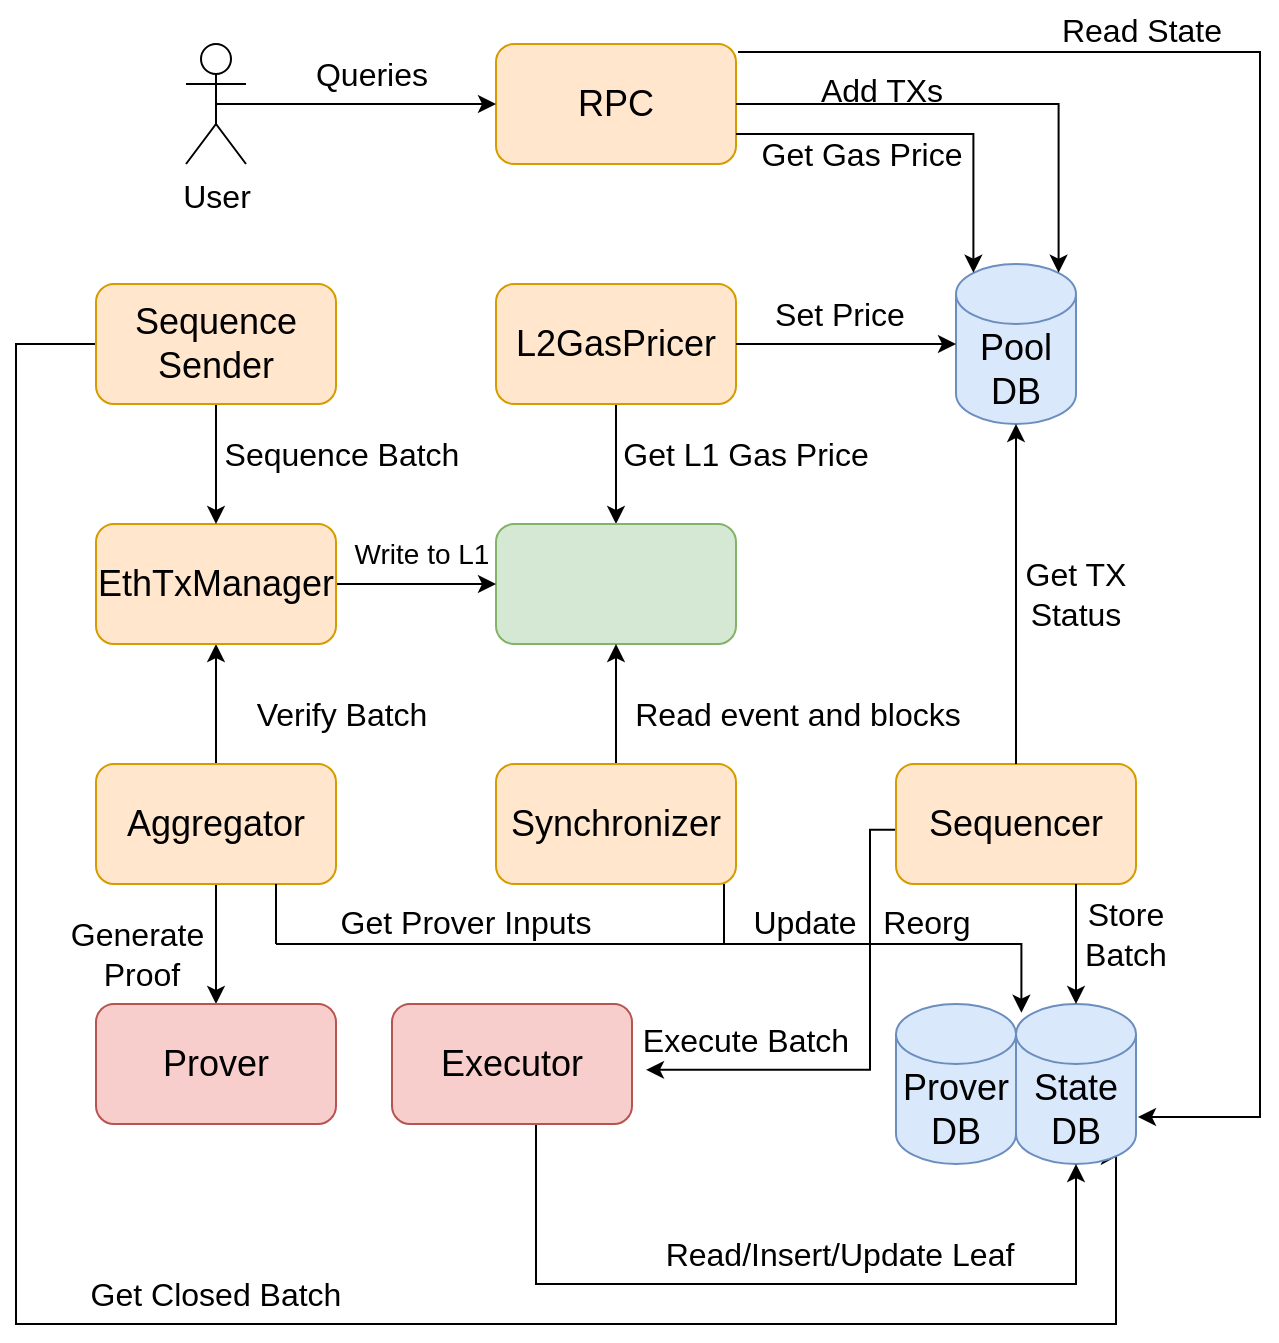 <mxfile version="22.0.8" type="github">
  <diagram name="Seite-1" id="ctPRN7lzQkImWbuTeIN_">
    <mxGraphModel dx="1272" dy="869" grid="1" gridSize="10" guides="1" tooltips="1" connect="1" arrows="1" fold="1" page="1" pageScale="1" pageWidth="827" pageHeight="1169" math="0" shadow="0">
      <root>
        <mxCell id="0" />
        <mxCell id="1" parent="0" />
        <mxCell id="so5qSwu_u652vApf3bPR-27" style="edgeStyle=orthogonalEdgeStyle;rounded=0;orthogonalLoop=1;jettySize=auto;html=1;exitX=1;exitY=0;exitDx=0;exitDy=0;entryX=1;entryY=0;entryDx=0;entryDy=52.5;entryPerimeter=0;" parent="1" edge="1">
          <mxGeometry relative="1" as="geometry">
            <mxPoint x="601" y="636.5" as="targetPoint" />
            <mxPoint x="401" y="104" as="sourcePoint" />
            <Array as="points">
              <mxPoint x="662" y="104" />
              <mxPoint x="662" y="636" />
            </Array>
          </mxGeometry>
        </mxCell>
        <mxCell id="so5qSwu_u652vApf3bPR-1" value="&lt;font style=&quot;font-size: 18px;&quot;&gt;RPC&lt;/font&gt;" style="rounded=1;whiteSpace=wrap;html=1;fontSize=18;fillColor=#ffe6cc;strokeColor=#d79b00;" parent="1" vertex="1">
          <mxGeometry x="280" y="100" width="120" height="60" as="geometry" />
        </mxCell>
        <mxCell id="so5qSwu_u652vApf3bPR-30" style="edgeStyle=orthogonalEdgeStyle;rounded=0;orthogonalLoop=1;jettySize=auto;html=1;exitX=0.5;exitY=1;exitDx=0;exitDy=0;entryX=0.5;entryY=0;entryDx=0;entryDy=0;" parent="1" source="so5qSwu_u652vApf3bPR-2" target="so5qSwu_u652vApf3bPR-3" edge="1">
          <mxGeometry relative="1" as="geometry" />
        </mxCell>
        <mxCell id="so5qSwu_u652vApf3bPR-2" value="&lt;font style=&quot;font-size: 18px;&quot;&gt;L2GasPricer&lt;/font&gt;" style="rounded=1;whiteSpace=wrap;html=1;fontSize=18;fillColor=#ffe6cc;strokeColor=#d79b00;" parent="1" vertex="1">
          <mxGeometry x="280" y="220" width="120" height="60" as="geometry" />
        </mxCell>
        <mxCell id="so5qSwu_u652vApf3bPR-4" value="" style="rounded=1;whiteSpace=wrap;html=1;fontSize=18;fillColor=#d5e8d4;strokeColor=#82b366;" parent="1" vertex="1">
          <mxGeometry x="280" y="340" width="120" height="60" as="geometry" />
        </mxCell>
        <mxCell id="so5qSwu_u652vApf3bPR-3" value="" style="shape=image;verticalLabelPosition=bottom;labelBackgroundColor=default;verticalAlign=top;aspect=fixed;imageAspect=0;image=https://master-7rqtwti-vx5gsfvi2i4ce.us-2.platformsh.site/sites/default/files/2020-06/ethereum-logo1_1.png;fontSize=18;" parent="1" vertex="1">
          <mxGeometry x="314" y="340" width="52" height="58.75" as="geometry" />
        </mxCell>
        <mxCell id="so5qSwu_u652vApf3bPR-39" style="edgeStyle=orthogonalEdgeStyle;rounded=0;orthogonalLoop=1;jettySize=auto;html=1;exitX=0.5;exitY=0;exitDx=0;exitDy=0;entryX=0.5;entryY=1;entryDx=0;entryDy=0;" parent="1" source="so5qSwu_u652vApf3bPR-5" target="so5qSwu_u652vApf3bPR-4" edge="1">
          <mxGeometry relative="1" as="geometry" />
        </mxCell>
        <mxCell id="so5qSwu_u652vApf3bPR-5" value="Synchronizer" style="rounded=1;whiteSpace=wrap;html=1;fontSize=18;fillColor=#ffe6cc;strokeColor=#d79b00;" parent="1" vertex="1">
          <mxGeometry x="280" y="460" width="120" height="60" as="geometry" />
        </mxCell>
        <mxCell id="cMbMzx0IKG3PhX0g5Jme-6" style="edgeStyle=orthogonalEdgeStyle;rounded=0;orthogonalLoop=1;jettySize=auto;html=1;exitX=0;exitY=0.5;exitDx=0;exitDy=0;entryX=1;entryY=0.5;entryDx=0;entryDy=0;" edge="1" parent="1">
          <mxGeometry relative="1" as="geometry">
            <mxPoint x="487" y="492.93" as="sourcePoint" />
            <mxPoint x="355" y="612.93" as="targetPoint" />
            <Array as="points">
              <mxPoint x="467" y="492.93" />
              <mxPoint x="467" y="612.93" />
            </Array>
          </mxGeometry>
        </mxCell>
        <mxCell id="so5qSwu_u652vApf3bPR-6" value="Sequencer" style="rounded=1;whiteSpace=wrap;html=1;fontSize=18;fillColor=#ffe6cc;strokeColor=#d79b00;" parent="1" vertex="1">
          <mxGeometry x="480" y="460" width="120" height="60" as="geometry" />
        </mxCell>
        <mxCell id="so5qSwu_u652vApf3bPR-33" style="edgeStyle=orthogonalEdgeStyle;rounded=0;orthogonalLoop=1;jettySize=auto;html=1;exitX=0.5;exitY=0;exitDx=0;exitDy=0;entryX=0.5;entryY=1;entryDx=0;entryDy=0;" parent="1" source="so5qSwu_u652vApf3bPR-7" target="so5qSwu_u652vApf3bPR-8" edge="1">
          <mxGeometry relative="1" as="geometry" />
        </mxCell>
        <mxCell id="so5qSwu_u652vApf3bPR-34" style="edgeStyle=orthogonalEdgeStyle;rounded=0;orthogonalLoop=1;jettySize=auto;html=1;exitX=0.5;exitY=1;exitDx=0;exitDy=0;entryX=0.5;entryY=0;entryDx=0;entryDy=0;" parent="1" source="so5qSwu_u652vApf3bPR-7" target="so5qSwu_u652vApf3bPR-14" edge="1">
          <mxGeometry relative="1" as="geometry" />
        </mxCell>
        <mxCell id="so5qSwu_u652vApf3bPR-7" value="Aggregator" style="rounded=1;whiteSpace=wrap;html=1;fontSize=18;fillColor=#ffe6cc;strokeColor=#d79b00;" parent="1" vertex="1">
          <mxGeometry x="80" y="460" width="120" height="60" as="geometry" />
        </mxCell>
        <mxCell id="so5qSwu_u652vApf3bPR-31" style="edgeStyle=orthogonalEdgeStyle;rounded=0;orthogonalLoop=1;jettySize=auto;html=1;exitX=1;exitY=0.5;exitDx=0;exitDy=0;entryX=0;entryY=0.5;entryDx=0;entryDy=0;" parent="1" source="so5qSwu_u652vApf3bPR-8" target="so5qSwu_u652vApf3bPR-4" edge="1">
          <mxGeometry relative="1" as="geometry" />
        </mxCell>
        <mxCell id="so5qSwu_u652vApf3bPR-8" value="EthTxManager" style="rounded=1;whiteSpace=wrap;html=1;fontSize=18;fillColor=#ffe6cc;strokeColor=#d79b00;" parent="1" vertex="1">
          <mxGeometry x="80" y="340" width="120" height="60" as="geometry" />
        </mxCell>
        <mxCell id="so5qSwu_u652vApf3bPR-32" style="edgeStyle=orthogonalEdgeStyle;rounded=0;orthogonalLoop=1;jettySize=auto;html=1;exitX=0.5;exitY=1;exitDx=0;exitDy=0;entryX=0.5;entryY=0;entryDx=0;entryDy=0;" parent="1" source="so5qSwu_u652vApf3bPR-9" target="so5qSwu_u652vApf3bPR-8" edge="1">
          <mxGeometry relative="1" as="geometry" />
        </mxCell>
        <mxCell id="so5qSwu_u652vApf3bPR-41" style="edgeStyle=orthogonalEdgeStyle;rounded=0;orthogonalLoop=1;jettySize=auto;html=1;exitX=0;exitY=0.5;exitDx=0;exitDy=0;entryX=0.855;entryY=1;entryDx=0;entryDy=-4.35;entryPerimeter=0;" parent="1" source="so5qSwu_u652vApf3bPR-9" target="so5qSwu_u652vApf3bPR-10" edge="1">
          <mxGeometry relative="1" as="geometry">
            <mxPoint x="180" y="1182.667" as="targetPoint" />
            <Array as="points">
              <mxPoint x="40" y="250" />
              <mxPoint x="40" y="740" />
              <mxPoint x="590" y="740" />
              <mxPoint x="590" y="656" />
            </Array>
          </mxGeometry>
        </mxCell>
        <mxCell id="so5qSwu_u652vApf3bPR-9" value="Sequence&lt;br&gt;Sender" style="rounded=1;whiteSpace=wrap;html=1;fontSize=18;fillColor=#ffe6cc;strokeColor=#d79b00;" parent="1" vertex="1">
          <mxGeometry x="80" y="220" width="120" height="60" as="geometry" />
        </mxCell>
        <mxCell id="so5qSwu_u652vApf3bPR-10" value="State&lt;br style=&quot;font-size: 18px;&quot;&gt;DB" style="shape=cylinder3;whiteSpace=wrap;html=1;boundedLbl=1;backgroundOutline=1;size=15;fontSize=18;fillColor=#dae8fc;strokeColor=#6c8ebf;" parent="1" vertex="1">
          <mxGeometry x="540" y="580" width="60" height="80" as="geometry" />
        </mxCell>
        <mxCell id="so5qSwu_u652vApf3bPR-11" value="Prover&lt;br style=&quot;font-size: 18px;&quot;&gt;DB" style="shape=cylinder3;whiteSpace=wrap;html=1;boundedLbl=1;backgroundOutline=1;size=15;fontSize=18;fillColor=#dae8fc;strokeColor=#6c8ebf;" parent="1" vertex="1">
          <mxGeometry x="480" y="580" width="60" height="80" as="geometry" />
        </mxCell>
        <mxCell id="so5qSwu_u652vApf3bPR-14" value="Prover" style="rounded=1;whiteSpace=wrap;html=1;fontSize=18;fillColor=#f8cecc;strokeColor=#b85450;" parent="1" vertex="1">
          <mxGeometry x="80" y="580" width="120" height="60" as="geometry" />
        </mxCell>
        <mxCell id="so5qSwu_u652vApf3bPR-35" style="edgeStyle=orthogonalEdgeStyle;rounded=0;orthogonalLoop=1;jettySize=auto;html=1;exitX=0.5;exitY=1;exitDx=0;exitDy=0;entryX=0.5;entryY=1;entryDx=0;entryDy=0;entryPerimeter=0;" parent="1" source="so5qSwu_u652vApf3bPR-15" target="so5qSwu_u652vApf3bPR-10" edge="1">
          <mxGeometry relative="1" as="geometry">
            <mxPoint x="570" y="740" as="targetPoint" />
            <Array as="points">
              <mxPoint x="300" y="640" />
              <mxPoint x="300" y="720" />
              <mxPoint x="570" y="720" />
            </Array>
          </mxGeometry>
        </mxCell>
        <mxCell id="so5qSwu_u652vApf3bPR-15" value="Executor" style="rounded=1;whiteSpace=wrap;html=1;fontSize=18;fillColor=#f8cecc;strokeColor=#b85450;" parent="1" vertex="1">
          <mxGeometry x="228" y="580" width="120" height="60" as="geometry" />
        </mxCell>
        <mxCell id="so5qSwu_u652vApf3bPR-17" style="edgeStyle=orthogonalEdgeStyle;rounded=0;orthogonalLoop=1;jettySize=auto;html=1;exitX=0.75;exitY=1;exitDx=0;exitDy=0;entryX=0.5;entryY=0;entryDx=0;entryDy=0;entryPerimeter=0;" parent="1" source="so5qSwu_u652vApf3bPR-6" target="so5qSwu_u652vApf3bPR-10" edge="1">
          <mxGeometry relative="1" as="geometry" />
        </mxCell>
        <mxCell id="so5qSwu_u652vApf3bPR-18" value="Pool&lt;br style=&quot;font-size: 18px;&quot;&gt;DB" style="shape=cylinder3;whiteSpace=wrap;html=1;boundedLbl=1;backgroundOutline=1;size=15;fontSize=18;fillColor=#dae8fc;strokeColor=#6c8ebf;" parent="1" vertex="1">
          <mxGeometry x="510" y="210" width="60" height="80" as="geometry" />
        </mxCell>
        <mxCell id="so5qSwu_u652vApf3bPR-21" style="edgeStyle=orthogonalEdgeStyle;rounded=0;orthogonalLoop=1;jettySize=auto;html=1;exitX=0.5;exitY=0.5;exitDx=0;exitDy=0;exitPerimeter=0;entryX=0;entryY=0.5;entryDx=0;entryDy=0;" parent="1" source="so5qSwu_u652vApf3bPR-19" target="so5qSwu_u652vApf3bPR-1" edge="1">
          <mxGeometry relative="1" as="geometry" />
        </mxCell>
        <mxCell id="so5qSwu_u652vApf3bPR-19" value="&lt;font style=&quot;font-size: 16px;&quot;&gt;User&lt;/font&gt;" style="shape=umlActor;verticalLabelPosition=bottom;verticalAlign=top;html=1;outlineConnect=0;" parent="1" vertex="1">
          <mxGeometry x="125" y="100" width="30" height="60" as="geometry" />
        </mxCell>
        <mxCell id="so5qSwu_u652vApf3bPR-23" style="edgeStyle=orthogonalEdgeStyle;rounded=0;orthogonalLoop=1;jettySize=auto;html=1;exitX=1;exitY=0.75;exitDx=0;exitDy=0;entryX=0.145;entryY=0;entryDx=0;entryDy=4.35;entryPerimeter=0;" parent="1" source="so5qSwu_u652vApf3bPR-1" target="so5qSwu_u652vApf3bPR-18" edge="1">
          <mxGeometry relative="1" as="geometry" />
        </mxCell>
        <mxCell id="so5qSwu_u652vApf3bPR-28" style="edgeStyle=orthogonalEdgeStyle;rounded=0;orthogonalLoop=1;jettySize=auto;html=1;exitX=0.5;exitY=0;exitDx=0;exitDy=0;entryX=0.5;entryY=1;entryDx=0;entryDy=0;entryPerimeter=0;" parent="1" source="so5qSwu_u652vApf3bPR-6" target="so5qSwu_u652vApf3bPR-18" edge="1">
          <mxGeometry relative="1" as="geometry" />
        </mxCell>
        <mxCell id="so5qSwu_u652vApf3bPR-29" style="edgeStyle=orthogonalEdgeStyle;rounded=0;orthogonalLoop=1;jettySize=auto;html=1;exitX=1;exitY=0.5;exitDx=0;exitDy=0;entryX=0.855;entryY=0;entryDx=0;entryDy=4.35;entryPerimeter=0;" parent="1" source="so5qSwu_u652vApf3bPR-1" target="so5qSwu_u652vApf3bPR-18" edge="1">
          <mxGeometry relative="1" as="geometry" />
        </mxCell>
        <mxCell id="so5qSwu_u652vApf3bPR-37" style="edgeStyle=orthogonalEdgeStyle;rounded=0;orthogonalLoop=1;jettySize=auto;html=1;exitX=1;exitY=1;exitDx=0;exitDy=0;entryX=0.145;entryY=0;entryDx=0;entryDy=4.35;entryPerimeter=0;" parent="1" edge="1">
          <mxGeometry relative="1" as="geometry">
            <mxPoint x="394" y="520" as="sourcePoint" />
            <mxPoint x="542.7" y="584.35" as="targetPoint" />
            <Array as="points">
              <mxPoint x="394" y="550" />
              <mxPoint x="543" y="550" />
            </Array>
          </mxGeometry>
        </mxCell>
        <mxCell id="so5qSwu_u652vApf3bPR-43" style="edgeStyle=orthogonalEdgeStyle;rounded=0;orthogonalLoop=1;jettySize=auto;html=1;exitX=1;exitY=0.5;exitDx=0;exitDy=0;entryX=0;entryY=0.5;entryDx=0;entryDy=0;entryPerimeter=0;" parent="1" source="so5qSwu_u652vApf3bPR-2" target="so5qSwu_u652vApf3bPR-18" edge="1">
          <mxGeometry relative="1" as="geometry" />
        </mxCell>
        <mxCell id="so5qSwu_u652vApf3bPR-49" value="" style="endArrow=none;html=1;rounded=0;exitX=0.75;exitY=1;exitDx=0;exitDy=0;" parent="1" source="so5qSwu_u652vApf3bPR-7" edge="1">
          <mxGeometry width="50" height="50" relative="1" as="geometry">
            <mxPoint x="290" y="460" as="sourcePoint" />
            <mxPoint x="170" y="550" as="targetPoint" />
          </mxGeometry>
        </mxCell>
        <mxCell id="so5qSwu_u652vApf3bPR-50" value="" style="endArrow=none;html=1;rounded=0;" parent="1" edge="1">
          <mxGeometry width="50" height="50" relative="1" as="geometry">
            <mxPoint x="400" y="550" as="sourcePoint" />
            <mxPoint x="170" y="550" as="targetPoint" />
          </mxGeometry>
        </mxCell>
        <mxCell id="so5qSwu_u652vApf3bPR-51" value="&lt;font style=&quot;font-size: 16px;&quot;&gt;Set Price&lt;/font&gt;" style="text;html=1;strokeColor=none;fillColor=none;align=center;verticalAlign=middle;whiteSpace=wrap;rounded=0;" parent="1" vertex="1">
          <mxGeometry x="414" y="220" width="76" height="30" as="geometry" />
        </mxCell>
        <mxCell id="so5qSwu_u652vApf3bPR-52" value="&lt;font style=&quot;font-size: 16px;&quot;&gt;Get Gas Price&lt;/font&gt;" style="text;html=1;strokeColor=none;fillColor=none;align=center;verticalAlign=middle;whiteSpace=wrap;rounded=0;" parent="1" vertex="1">
          <mxGeometry x="400" y="140" width="126" height="30" as="geometry" />
        </mxCell>
        <mxCell id="so5qSwu_u652vApf3bPR-54" value="&lt;font style=&quot;font-size: 16px;&quot;&gt;Add TXs&lt;/font&gt;" style="text;html=1;strokeColor=none;fillColor=none;align=center;verticalAlign=middle;whiteSpace=wrap;rounded=0;" parent="1" vertex="1">
          <mxGeometry x="410" y="108" width="126" height="30" as="geometry" />
        </mxCell>
        <mxCell id="so5qSwu_u652vApf3bPR-56" value="&lt;font style=&quot;font-size: 16px;&quot;&gt;Read State&lt;/font&gt;" style="text;html=1;strokeColor=none;fillColor=none;align=center;verticalAlign=middle;whiteSpace=wrap;rounded=0;" parent="1" vertex="1">
          <mxGeometry x="540" y="78" width="126" height="30" as="geometry" />
        </mxCell>
        <mxCell id="so5qSwu_u652vApf3bPR-57" value="&lt;font style=&quot;font-size: 16px;&quot;&gt;Sequence Batch&lt;/font&gt;" style="text;html=1;strokeColor=none;fillColor=none;align=center;verticalAlign=middle;whiteSpace=wrap;rounded=0;" parent="1" vertex="1">
          <mxGeometry x="140" y="290" width="126" height="30" as="geometry" />
        </mxCell>
        <mxCell id="so5qSwu_u652vApf3bPR-58" value="&lt;font style=&quot;font-size: 16px;&quot;&gt;Verify Batch&lt;/font&gt;" style="text;html=1;strokeColor=none;fillColor=none;align=center;verticalAlign=middle;whiteSpace=wrap;rounded=0;" parent="1" vertex="1">
          <mxGeometry x="140" y="420" width="126" height="30" as="geometry" />
        </mxCell>
        <mxCell id="so5qSwu_u652vApf3bPR-61" value="&lt;font style=&quot;font-size: 14px;&quot;&gt;Write to L1&lt;/font&gt;" style="text;html=1;strokeColor=none;fillColor=none;align=center;verticalAlign=middle;whiteSpace=wrap;rounded=0;" parent="1" vertex="1">
          <mxGeometry x="180" y="340" width="126" height="30" as="geometry" />
        </mxCell>
        <mxCell id="so5qSwu_u652vApf3bPR-63" value="&lt;font style=&quot;font-size: 16px;&quot;&gt;Get TX Status&lt;/font&gt;" style="text;html=1;strokeColor=none;fillColor=none;align=center;verticalAlign=middle;whiteSpace=wrap;rounded=0;" parent="1" vertex="1">
          <mxGeometry x="540" y="360" width="60" height="30" as="geometry" />
        </mxCell>
        <mxCell id="so5qSwu_u652vApf3bPR-64" value="&lt;font style=&quot;font-size: 16px;&quot;&gt;Get L1 Gas Price&lt;/font&gt;" style="text;html=1;strokeColor=none;fillColor=none;align=center;verticalAlign=middle;whiteSpace=wrap;rounded=0;" parent="1" vertex="1">
          <mxGeometry x="342" y="290" width="126" height="30" as="geometry" />
        </mxCell>
        <mxCell id="so5qSwu_u652vApf3bPR-65" value="&lt;font style=&quot;font-size: 16px;&quot;&gt;Queries&lt;/font&gt;" style="text;html=1;strokeColor=none;fillColor=none;align=center;verticalAlign=middle;whiteSpace=wrap;rounded=0;" parent="1" vertex="1">
          <mxGeometry x="155" y="100" width="126" height="30" as="geometry" />
        </mxCell>
        <mxCell id="so5qSwu_u652vApf3bPR-66" value="&lt;span style=&quot;font-size: 16px;&quot;&gt;Generate&amp;nbsp;&lt;br&gt;Proof&lt;br&gt;&lt;/span&gt;" style="text;html=1;strokeColor=none;fillColor=none;align=center;verticalAlign=middle;whiteSpace=wrap;rounded=0;" parent="1" vertex="1">
          <mxGeometry x="40" y="540" width="126" height="30" as="geometry" />
        </mxCell>
        <mxCell id="so5qSwu_u652vApf3bPR-67" value="&lt;font style=&quot;font-size: 16px;&quot;&gt;Read event and blocks&lt;/font&gt;" style="text;html=1;strokeColor=none;fillColor=none;align=center;verticalAlign=middle;whiteSpace=wrap;rounded=0;" parent="1" vertex="1">
          <mxGeometry x="342" y="420" width="178" height="30" as="geometry" />
        </mxCell>
        <mxCell id="cMbMzx0IKG3PhX0g5Jme-1" value="&lt;span style=&quot;font-size: 16px;&quot;&gt;Get Closed Batch&lt;br&gt;&lt;/span&gt;" style="text;html=1;strokeColor=none;fillColor=none;align=center;verticalAlign=middle;whiteSpace=wrap;rounded=0;" vertex="1" parent="1">
          <mxGeometry x="52" y="710" width="176" height="30" as="geometry" />
        </mxCell>
        <mxCell id="cMbMzx0IKG3PhX0g5Jme-2" value="&lt;span style=&quot;font-size: 16px;&quot;&gt;Store &lt;br&gt;Batch&lt;/span&gt;" style="text;html=1;strokeColor=none;fillColor=none;align=center;verticalAlign=middle;whiteSpace=wrap;rounded=0;" vertex="1" parent="1">
          <mxGeometry x="520" y="530" width="150" height="30" as="geometry" />
        </mxCell>
        <mxCell id="cMbMzx0IKG3PhX0g5Jme-3" value="&lt;span style=&quot;font-size: 16px;&quot;&gt;Read/Insert/Update Leaf&lt;/span&gt;" style="text;html=1;strokeColor=none;fillColor=none;align=center;verticalAlign=middle;whiteSpace=wrap;rounded=0;" vertex="1" parent="1">
          <mxGeometry x="355" y="690" width="194" height="30" as="geometry" />
        </mxCell>
        <mxCell id="cMbMzx0IKG3PhX0g5Jme-5" value="&lt;font style=&quot;font-size: 16px;&quot;&gt;Get Prover Inputs&lt;/font&gt;" style="text;html=1;strokeColor=none;fillColor=none;align=center;verticalAlign=middle;whiteSpace=wrap;rounded=0;" vertex="1" parent="1">
          <mxGeometry x="180" y="524" width="170" height="30" as="geometry" />
        </mxCell>
        <mxCell id="cMbMzx0IKG3PhX0g5Jme-7" value="&lt;font style=&quot;font-size: 16px;&quot;&gt;Execute Batch&lt;/font&gt;" style="text;html=1;strokeColor=none;fillColor=none;align=center;verticalAlign=middle;whiteSpace=wrap;rounded=0;" vertex="1" parent="1">
          <mxGeometry x="320" y="583" width="170" height="30" as="geometry" />
        </mxCell>
        <mxCell id="cMbMzx0IKG3PhX0g5Jme-11" value="&lt;font style=&quot;font-size: 16px;&quot;&gt;Update&amp;nbsp; &amp;nbsp;Reorg&lt;/font&gt;" style="text;html=1;strokeColor=none;fillColor=none;align=center;verticalAlign=middle;whiteSpace=wrap;rounded=0;" vertex="1" parent="1">
          <mxGeometry x="378" y="524" width="170" height="30" as="geometry" />
        </mxCell>
      </root>
    </mxGraphModel>
  </diagram>
</mxfile>
